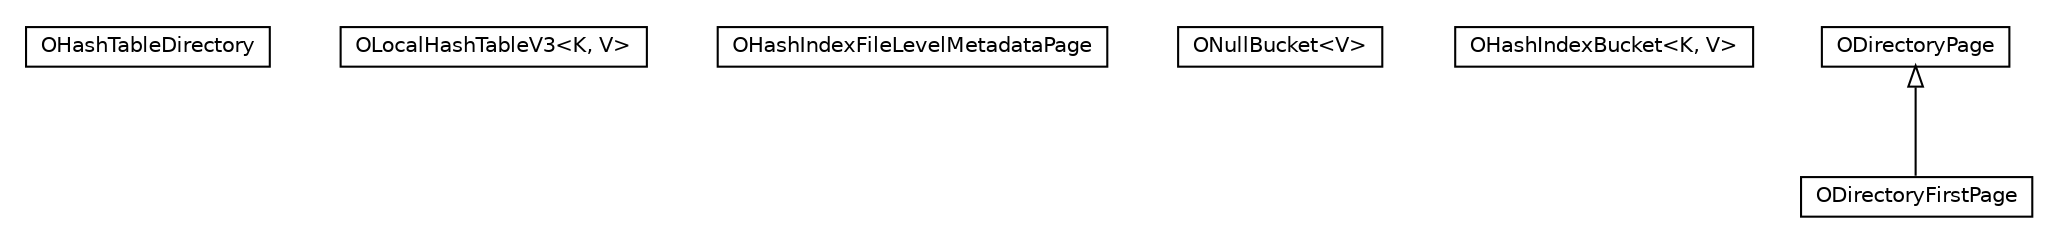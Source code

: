 #!/usr/local/bin/dot
#
# Class diagram 
# Generated by UMLGraph version R5_6-24-gf6e263 (http://www.umlgraph.org/)
#

digraph G {
	edge [fontname="Helvetica",fontsize=10,labelfontname="Helvetica",labelfontsize=10];
	node [fontname="Helvetica",fontsize=10,shape=plaintext];
	nodesep=0.25;
	ranksep=0.5;
	// com.orientechnologies.orient.core.storage.index.hashindex.local.v3.OHashTableDirectory
	c390694 [label=<<table title="com.orientechnologies.orient.core.storage.index.hashindex.local.v3.OHashTableDirectory" border="0" cellborder="1" cellspacing="0" cellpadding="2" port="p" href="./OHashTableDirectory.html">
		<tr><td><table border="0" cellspacing="0" cellpadding="1">
<tr><td align="center" balign="center"> OHashTableDirectory </td></tr>
		</table></td></tr>
		</table>>, URL="./OHashTableDirectory.html", fontname="Helvetica", fontcolor="black", fontsize=10.0];
	// com.orientechnologies.orient.core.storage.index.hashindex.local.v3.OLocalHashTableV3<K, V>
	c390695 [label=<<table title="com.orientechnologies.orient.core.storage.index.hashindex.local.v3.OLocalHashTableV3" border="0" cellborder="1" cellspacing="0" cellpadding="2" port="p" href="./OLocalHashTableV3.html">
		<tr><td><table border="0" cellspacing="0" cellpadding="1">
<tr><td align="center" balign="center"> OLocalHashTableV3&lt;K, V&gt; </td></tr>
		</table></td></tr>
		</table>>, URL="./OLocalHashTableV3.html", fontname="Helvetica", fontcolor="black", fontsize=10.0];
	// com.orientechnologies.orient.core.storage.index.hashindex.local.v3.OHashIndexFileLevelMetadataPage
	c390696 [label=<<table title="com.orientechnologies.orient.core.storage.index.hashindex.local.v3.OHashIndexFileLevelMetadataPage" border="0" cellborder="1" cellspacing="0" cellpadding="2" port="p" href="./OHashIndexFileLevelMetadataPage.html">
		<tr><td><table border="0" cellspacing="0" cellpadding="1">
<tr><td align="center" balign="center"> OHashIndexFileLevelMetadataPage </td></tr>
		</table></td></tr>
		</table>>, URL="./OHashIndexFileLevelMetadataPage.html", fontname="Helvetica", fontcolor="black", fontsize=10.0];
	// com.orientechnologies.orient.core.storage.index.hashindex.local.v3.ONullBucket<V>
	c390697 [label=<<table title="com.orientechnologies.orient.core.storage.index.hashindex.local.v3.ONullBucket" border="0" cellborder="1" cellspacing="0" cellpadding="2" port="p" href="./ONullBucket.html">
		<tr><td><table border="0" cellspacing="0" cellpadding="1">
<tr><td align="center" balign="center"> ONullBucket&lt;V&gt; </td></tr>
		</table></td></tr>
		</table>>, URL="./ONullBucket.html", fontname="Helvetica", fontcolor="black", fontsize=10.0];
	// com.orientechnologies.orient.core.storage.index.hashindex.local.v3.OHashIndexBucket<K, V>
	c390698 [label=<<table title="com.orientechnologies.orient.core.storage.index.hashindex.local.v3.OHashIndexBucket" border="0" cellborder="1" cellspacing="0" cellpadding="2" port="p" href="./OHashIndexBucket.html">
		<tr><td><table border="0" cellspacing="0" cellpadding="1">
<tr><td align="center" balign="center"> OHashIndexBucket&lt;K, V&gt; </td></tr>
		</table></td></tr>
		</table>>, URL="./OHashIndexBucket.html", fontname="Helvetica", fontcolor="black", fontsize=10.0];
	// com.orientechnologies.orient.core.storage.index.hashindex.local.v3.ODirectoryFirstPage
	c390699 [label=<<table title="com.orientechnologies.orient.core.storage.index.hashindex.local.v3.ODirectoryFirstPage" border="0" cellborder="1" cellspacing="0" cellpadding="2" port="p" href="./ODirectoryFirstPage.html">
		<tr><td><table border="0" cellspacing="0" cellpadding="1">
<tr><td align="center" balign="center"> ODirectoryFirstPage </td></tr>
		</table></td></tr>
		</table>>, URL="./ODirectoryFirstPage.html", fontname="Helvetica", fontcolor="black", fontsize=10.0];
	// com.orientechnologies.orient.core.storage.index.hashindex.local.v3.ODirectoryPage
	c390700 [label=<<table title="com.orientechnologies.orient.core.storage.index.hashindex.local.v3.ODirectoryPage" border="0" cellborder="1" cellspacing="0" cellpadding="2" port="p" href="./ODirectoryPage.html">
		<tr><td><table border="0" cellspacing="0" cellpadding="1">
<tr><td align="center" balign="center"> ODirectoryPage </td></tr>
		</table></td></tr>
		</table>>, URL="./ODirectoryPage.html", fontname="Helvetica", fontcolor="black", fontsize=10.0];
	//com.orientechnologies.orient.core.storage.index.hashindex.local.v3.ODirectoryFirstPage extends com.orientechnologies.orient.core.storage.index.hashindex.local.v3.ODirectoryPage
	c390700:p -> c390699:p [dir=back,arrowtail=empty];
}

